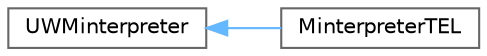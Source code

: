 digraph "Graphical Class Hierarchy"
{
 // LATEX_PDF_SIZE
  bgcolor="transparent";
  edge [fontname=Helvetica,fontsize=10,labelfontname=Helvetica,labelfontsize=10];
  node [fontname=Helvetica,fontsize=10,shape=box,height=0.2,width=0.4];
  rankdir="LR";
  Node0 [id="Node000000",label="UWMinterpreter",height=0.2,width=0.4,color="grey40", fillcolor="white", style="filled",URL="$classUWMinterpreter.html",tooltip="This class is in charge of building/parsing the necessary messages to make the UWMdriver able to comm..."];
  Node0 -> Node1 [id="edge383_Node000000_Node000001",dir="back",color="steelblue1",style="solid",tooltip=" "];
  Node1 [id="Node000001",label="MinterpreterTEL",height=0.2,width=0.4,color="grey40", fillcolor="white", style="filled",URL="$classMinterpreterTEL.html",tooltip="Class used to build and parse TELEGRAMS (this class derives UWMinterpreter); currently,..."];
}
